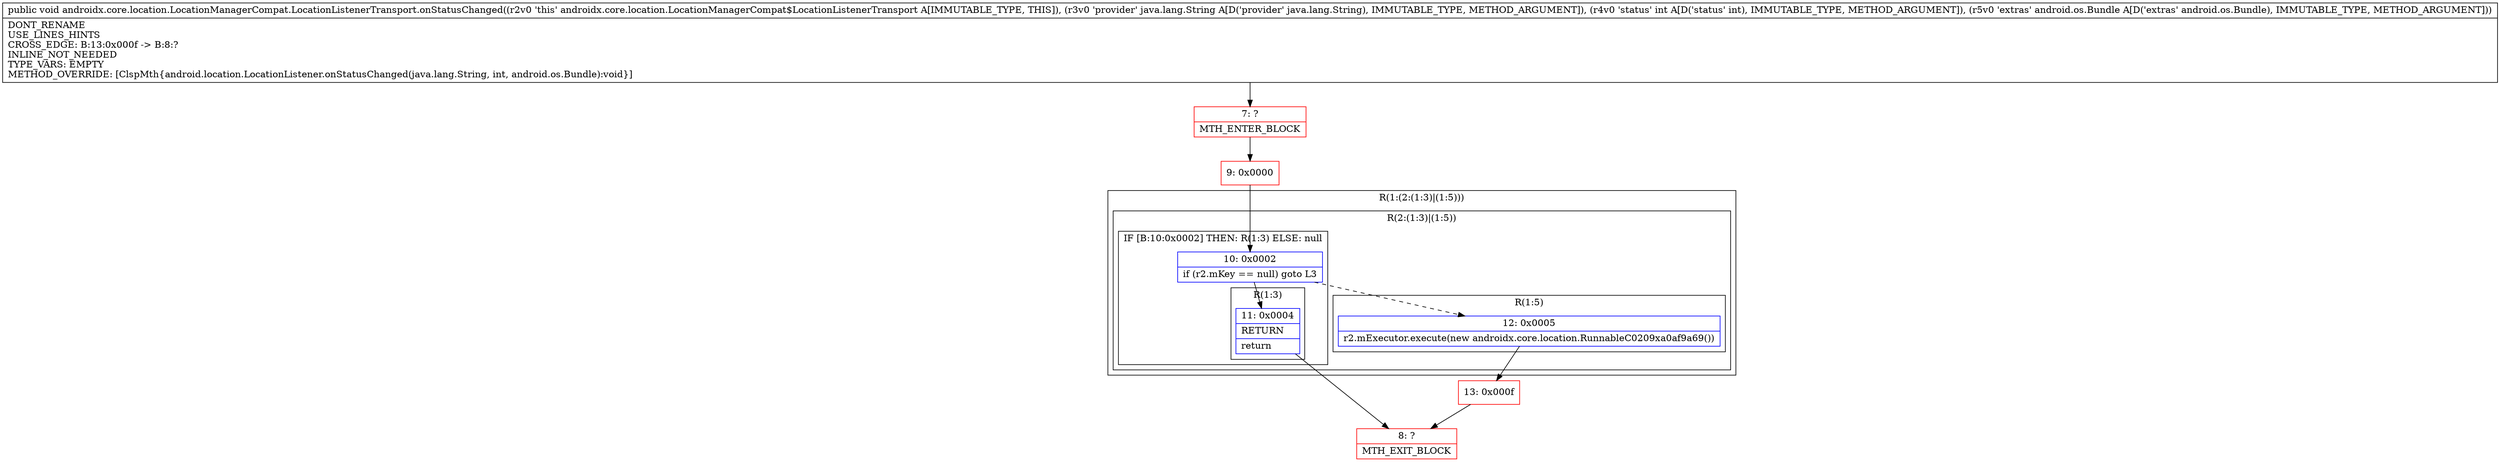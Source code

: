 digraph "CFG forandroidx.core.location.LocationManagerCompat.LocationListenerTransport.onStatusChanged(Ljava\/lang\/String;ILandroid\/os\/Bundle;)V" {
subgraph cluster_Region_680762101 {
label = "R(1:(2:(1:3)|(1:5)))";
node [shape=record,color=blue];
subgraph cluster_Region_1340393455 {
label = "R(2:(1:3)|(1:5))";
node [shape=record,color=blue];
subgraph cluster_IfRegion_2061695563 {
label = "IF [B:10:0x0002] THEN: R(1:3) ELSE: null";
node [shape=record,color=blue];
Node_10 [shape=record,label="{10\:\ 0x0002|if (r2.mKey == null) goto L3\l}"];
subgraph cluster_Region_464466903 {
label = "R(1:3)";
node [shape=record,color=blue];
Node_11 [shape=record,label="{11\:\ 0x0004|RETURN\l|return\l}"];
}
}
subgraph cluster_Region_803161701 {
label = "R(1:5)";
node [shape=record,color=blue];
Node_12 [shape=record,label="{12\:\ 0x0005|r2.mExecutor.execute(new androidx.core.location.RunnableC0209xa0af9a69())\l}"];
}
}
}
Node_7 [shape=record,color=red,label="{7\:\ ?|MTH_ENTER_BLOCK\l}"];
Node_9 [shape=record,color=red,label="{9\:\ 0x0000}"];
Node_8 [shape=record,color=red,label="{8\:\ ?|MTH_EXIT_BLOCK\l}"];
Node_13 [shape=record,color=red,label="{13\:\ 0x000f}"];
MethodNode[shape=record,label="{public void androidx.core.location.LocationManagerCompat.LocationListenerTransport.onStatusChanged((r2v0 'this' androidx.core.location.LocationManagerCompat$LocationListenerTransport A[IMMUTABLE_TYPE, THIS]), (r3v0 'provider' java.lang.String A[D('provider' java.lang.String), IMMUTABLE_TYPE, METHOD_ARGUMENT]), (r4v0 'status' int A[D('status' int), IMMUTABLE_TYPE, METHOD_ARGUMENT]), (r5v0 'extras' android.os.Bundle A[D('extras' android.os.Bundle), IMMUTABLE_TYPE, METHOD_ARGUMENT]))  | DONT_RENAME\lUSE_LINES_HINTS\lCROSS_EDGE: B:13:0x000f \-\> B:8:?\lINLINE_NOT_NEEDED\lTYPE_VARS: EMPTY\lMETHOD_OVERRIDE: [ClspMth\{android.location.LocationListener.onStatusChanged(java.lang.String, int, android.os.Bundle):void\}]\l}"];
MethodNode -> Node_7;Node_10 -> Node_11;
Node_10 -> Node_12[style=dashed];
Node_11 -> Node_8;
Node_12 -> Node_13;
Node_7 -> Node_9;
Node_9 -> Node_10;
Node_13 -> Node_8;
}

